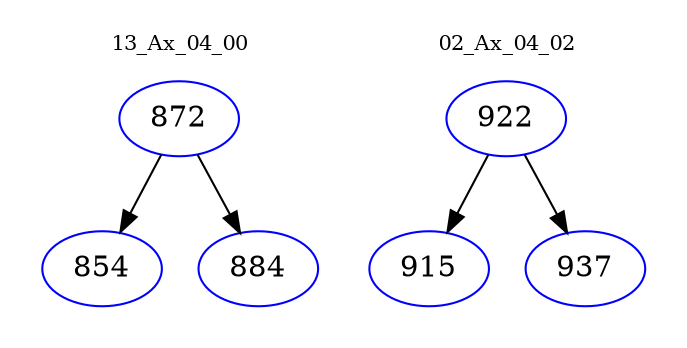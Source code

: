 digraph{
subgraph cluster_0 {
color = white
label = "13_Ax_04_00";
fontsize=10;
T0_872 [label="872", color="blue"]
T0_872 -> T0_854 [color="black"]
T0_854 [label="854", color="blue"]
T0_872 -> T0_884 [color="black"]
T0_884 [label="884", color="blue"]
}
subgraph cluster_1 {
color = white
label = "02_Ax_04_02";
fontsize=10;
T1_922 [label="922", color="blue"]
T1_922 -> T1_915 [color="black"]
T1_915 [label="915", color="blue"]
T1_922 -> T1_937 [color="black"]
T1_937 [label="937", color="blue"]
}
}
